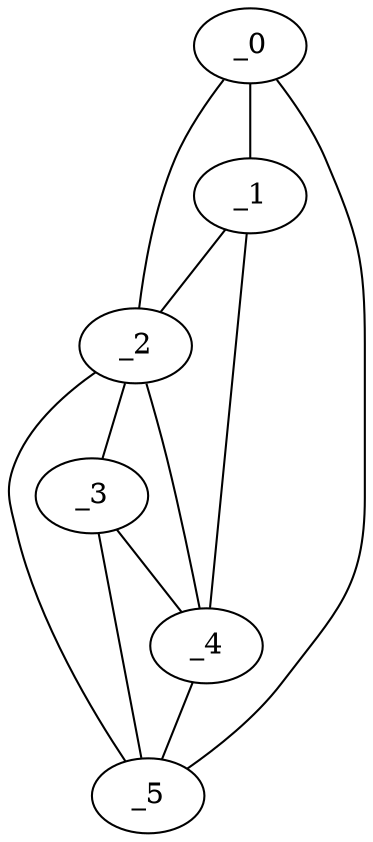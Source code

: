 graph "obj56__315.gxl" {
	_0	 [x=43,
		y=39];
	_1	 [x=95,
		y=24];
	_0 -- _1	 [valence=1];
	_2	 [x=95,
		y=32];
	_0 -- _2	 [valence=2];
	_5	 [x=124,
		y=78];
	_0 -- _5	 [valence=1];
	_1 -- _2	 [valence=2];
	_4	 [x=123,
		y=52];
	_1 -- _4	 [valence=1];
	_3	 [x=122,
		y=60];
	_2 -- _3	 [valence=2];
	_2 -- _4	 [valence=1];
	_2 -- _5	 [valence=2];
	_3 -- _4	 [valence=2];
	_3 -- _5	 [valence=1];
	_4 -- _5	 [valence=1];
}
